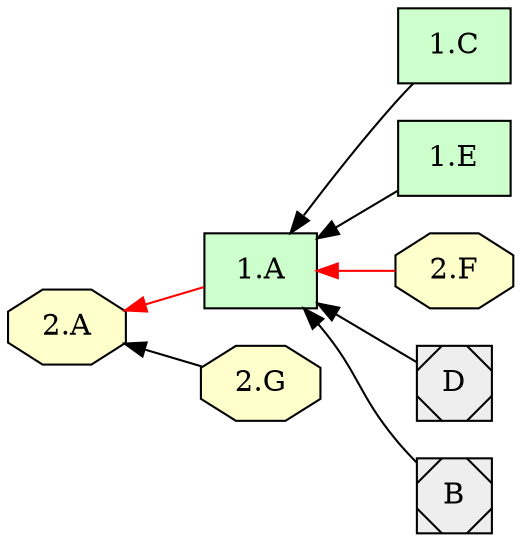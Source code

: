 digraph {

rankdir = RL

  node [shape=box style="filled" fillcolor="#CCFFCC"]
  "1.C"
  "1.A"
  "1.E"
  "1.A"
  "1.A"
  "1.A"
  "1.A"
  "1.A"
  node [shape=octagon style="filled" fillcolor="#FFFFCC"]
  "2.G"
  "2.A"
  "2.A"
  "2.F"
  "2.F"
  "2.A"
  "2.A"
  "2.A"
  node [shape=Msquare style="filled" fillcolor="#EEEEEE"]
  "D"
  "B"
  "B"
  "D"
  "D"
  "B"
  "D"
  "B"
  "1.C" -> "1.A" [style=filled, color=black];
  "1.E" -> "1.A" [style=filled, color=black];
  "2.G" -> "2.A" [style=filled, color=black];
  "1.A" -> "2.A" [style=filled, color=red];
  "2.F" -> "1.A" [style=filled, color=red];
  "D" -> "1.A" [style=filled, color=black];
  "B" -> "1.A" [style=filled, color=black];
  subgraph cluster_lg {
    rankdir = LR
  }
}

